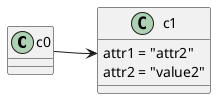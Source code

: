 {
  "sha1": "4alpf9e3dvcj8w6ouqvadhml6bcjwtu",
  "insertion": {
    "when": "2024-05-30T20:48:20.462Z",
    "url": "https://github.com/plantuml/plantuml/issues/1397#issuecomment-1519847197",
    "user": "plantuml@gmail.com"
  }
}
@startuml
class c0
class c1 {
    attr1 = "attr2"
    attr2 = "value2"
}

c0 -> c1::attr2
@enduml
